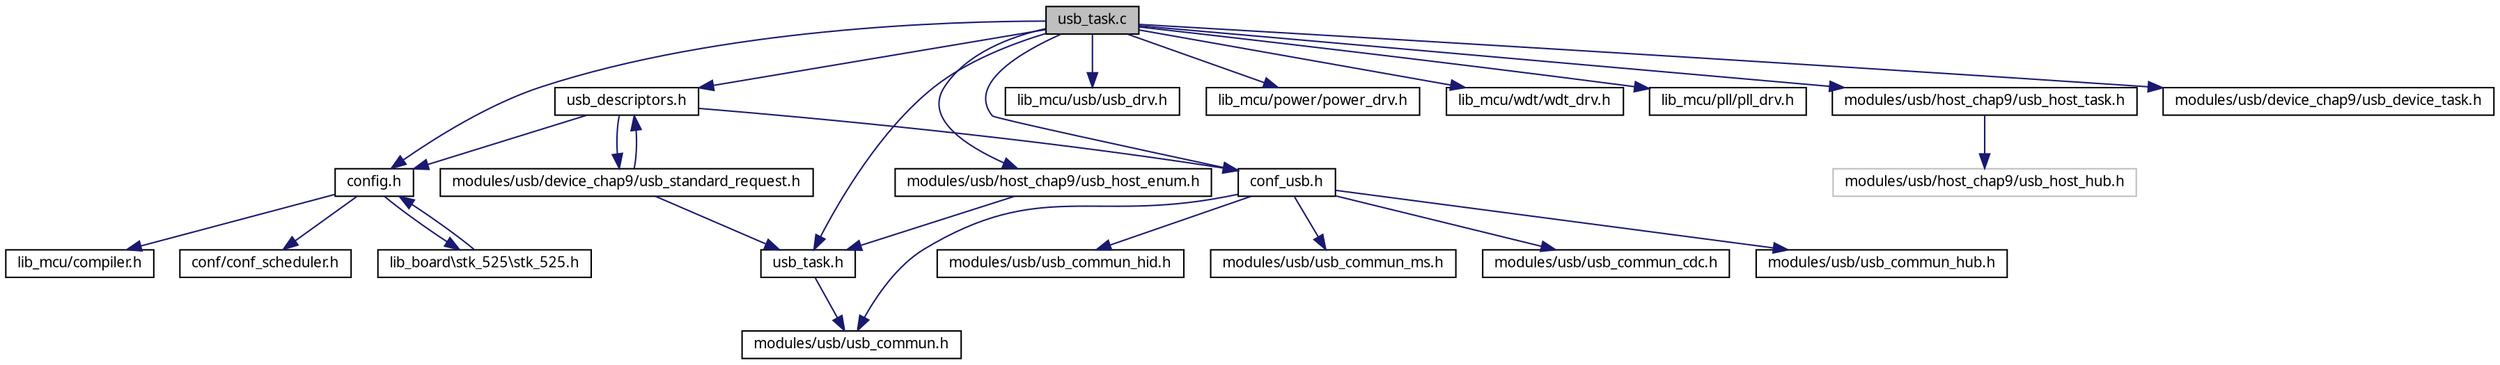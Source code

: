 digraph G
{
  edge [fontname="FreeSans.ttf",fontsize=10,labelfontname="FreeSans.ttf",labelfontsize=10];
  node [fontname="FreeSans.ttf",fontsize=10,shape=record];
  Node1 [label="usb_task.c",height=0.2,width=0.4,color="black", fillcolor="grey75", style="filled" fontcolor="black"];
  Node1 -> Node2 [color="midnightblue",fontsize=10,style="solid",fontname="FreeSans.ttf"];
  Node2 [label="config.h",height=0.2,width=0.4,color="black", fillcolor="white", style="filled",URL="$a00024.html"];
  Node2 -> Node3 [color="midnightblue",fontsize=10,style="solid",fontname="FreeSans.ttf"];
  Node3 [label="lib_mcu/compiler.h",height=0.2,width=0.4,color="black", fillcolor="white", style="filled",URL="$a00021.html"];
  Node2 -> Node4 [color="midnightblue",fontsize=10,style="solid",fontname="FreeSans.ttf"];
  Node4 [label="conf/conf_scheduler.h",height=0.2,width=0.4,color="black", fillcolor="white", style="filled",URL="$a00022.html"];
  Node2 -> Node5 [color="midnightblue",fontsize=10,style="solid",fontname="FreeSans.ttf"];
  Node5 [label="lib_board\\stk_525\\stk_525.h",height=0.2,width=0.4,color="black", fillcolor="white", style="filled",URL="$a00036.html"];
  Node5 -> Node2 [color="midnightblue",fontsize=10,style="solid",fontname="FreeSans.ttf"];
  Node1 -> Node6 [color="midnightblue",fontsize=10,style="solid",fontname="FreeSans.ttf"];
  Node6 [label="conf_usb.h",height=0.2,width=0.4,color="black", fillcolor="white", style="filled",URL="$a00023.html"];
  Node6 -> Node7 [color="midnightblue",fontsize=10,style="solid",fontname="FreeSans.ttf"];
  Node7 [label="modules/usb/usb_commun.h",height=0.2,width=0.4,color="black", fillcolor="white", style="filled",URL="$a00041.html"];
  Node6 -> Node8 [color="midnightblue",fontsize=10,style="solid",fontname="FreeSans.ttf"];
  Node8 [label="modules/usb/usb_commun_hub.h",height=0.2,width=0.4,color="black", fillcolor="white", style="filled",URL="$a00044.html"];
  Node6 -> Node9 [color="midnightblue",fontsize=10,style="solid",fontname="FreeSans.ttf"];
  Node9 [label="modules/usb/usb_commun_hid.h",height=0.2,width=0.4,color="black", fillcolor="white", style="filled",URL="$a00043.html"];
  Node6 -> Node10 [color="midnightblue",fontsize=10,style="solid",fontname="FreeSans.ttf"];
  Node10 [label="modules/usb/usb_commun_ms.h",height=0.2,width=0.4,color="black", fillcolor="white", style="filled",URL="$a00045.html"];
  Node6 -> Node11 [color="midnightblue",fontsize=10,style="solid",fontname="FreeSans.ttf"];
  Node11 [label="modules/usb/usb_commun_cdc.h",height=0.2,width=0.4,color="black", fillcolor="white", style="filled",URL="$a00042.html"];
  Node1 -> Node12 [color="midnightblue",fontsize=10,style="solid",fontname="FreeSans.ttf"];
  Node12 [label="usb_task.h",height=0.2,width=0.4,color="black", fillcolor="white", style="filled",URL="$a00063.html"];
  Node12 -> Node7 [color="midnightblue",fontsize=10,style="solid",fontname="FreeSans.ttf"];
  Node1 -> Node13 [color="midnightblue",fontsize=10,style="solid",fontname="FreeSans.ttf"];
  Node13 [label="lib_mcu/usb/usb_drv.h",height=0.2,width=0.4,color="black", fillcolor="white", style="filled",URL="$a00051.html"];
  Node1 -> Node14 [color="midnightblue",fontsize=10,style="solid",fontname="FreeSans.ttf"];
  Node14 [label="usb_descriptors.h",height=0.2,width=0.4,color="black", fillcolor="white", style="filled",URL="$a00047.html"];
  Node14 -> Node2 [color="midnightblue",fontsize=10,style="solid",fontname="FreeSans.ttf"];
  Node14 -> Node15 [color="midnightblue",fontsize=10,style="solid",fontname="FreeSans.ttf"];
  Node15 [label="modules/usb/device_chap9/usb_standard_request.h",height=0.2,width=0.4,color="black", fillcolor="white", style="filled",URL="$a00061.html"];
  Node15 -> Node12 [color="midnightblue",fontsize=10,style="solid",fontname="FreeSans.ttf"];
  Node15 -> Node14 [color="midnightblue",fontsize=10,style="solid",fontname="FreeSans.ttf"];
  Node14 -> Node6 [color="midnightblue",fontsize=10,style="solid",fontname="FreeSans.ttf"];
  Node1 -> Node16 [color="midnightblue",fontsize=10,style="solid",fontname="FreeSans.ttf"];
  Node16 [label="lib_mcu/power/power_drv.h",height=0.2,width=0.4,color="black", fillcolor="white", style="filled",URL="$a00033.html"];
  Node1 -> Node17 [color="midnightblue",fontsize=10,style="solid",fontname="FreeSans.ttf"];
  Node17 [label="lib_mcu/wdt/wdt_drv.h",height=0.2,width=0.4,color="black", fillcolor="white", style="filled",URL="$a00065.html"];
  Node1 -> Node18 [color="midnightblue",fontsize=10,style="solid",fontname="FreeSans.ttf"];
  Node18 [label="lib_mcu/pll/pll_drv.h",height=0.2,width=0.4,color="black", fillcolor="white", style="filled",URL="$a00031.html"];
  Node1 -> Node19 [color="midnightblue",fontsize=10,style="solid",fontname="FreeSans.ttf"];
  Node19 [label="modules/usb/host_chap9/usb_host_task.h",height=0.2,width=0.4,color="black", fillcolor="white", style="filled",URL="$a00055.html"];
  Node19 -> Node20 [color="midnightblue",fontsize=10,style="solid",fontname="FreeSans.ttf"];
  Node20 [label="modules/usb/host_chap9/usb_host_hub.h",height=0.2,width=0.4,color="grey75", fillcolor="white", style="filled"];
  Node1 -> Node21 [color="midnightblue",fontsize=10,style="solid",fontname="FreeSans.ttf"];
  Node21 [label="modules/usb/host_chap9/usb_host_enum.h",height=0.2,width=0.4,color="black", fillcolor="white", style="filled",URL="$a00053.html"];
  Node21 -> Node12 [color="midnightblue",fontsize=10,style="solid",fontname="FreeSans.ttf"];
  Node1 -> Node22 [color="midnightblue",fontsize=10,style="solid",fontname="FreeSans.ttf"];
  Node22 [label="modules/usb/device_chap9/usb_device_task.h",height=0.2,width=0.4,color="black", fillcolor="white", style="filled",URL="$a00049.html"];
}
